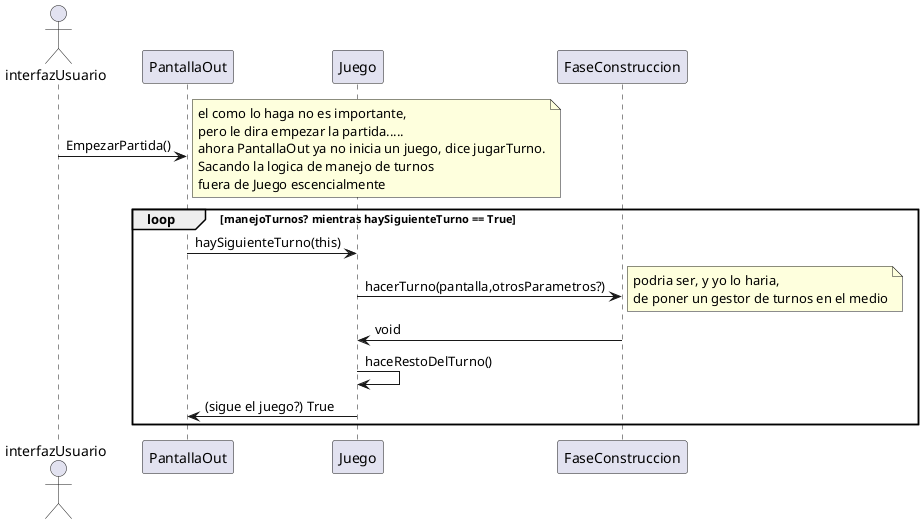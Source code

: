 @startuml


Actor interfazUsuario as usuario

usuario -> PantallaOut: EmpezarPartida()

loop manejoTurnos? mientras haySiguienteTurno == True


note right 
el como lo haga no es importante, 
pero le dira empezar la partida.....
ahora PantallaOut ya no inicia un juego, dice jugarTurno.
Sacando la logica de manejo de turnos 
fuera de Juego escencialmente
end note



PantallaOut-> Juego: haySiguienteTurno(this)

Juego -> FaseConstruccion: hacerTurno(pantalla,otrosParametros?)

note right
podria ser, y yo lo haria,
de poner un gestor de turnos en el medio
end note


FaseConstruccion-> Juego: void
Juego -> Juego: haceRestoDelTurno()
Juego -> PantallaOut: (sigue el juego?) True
end
@enduml